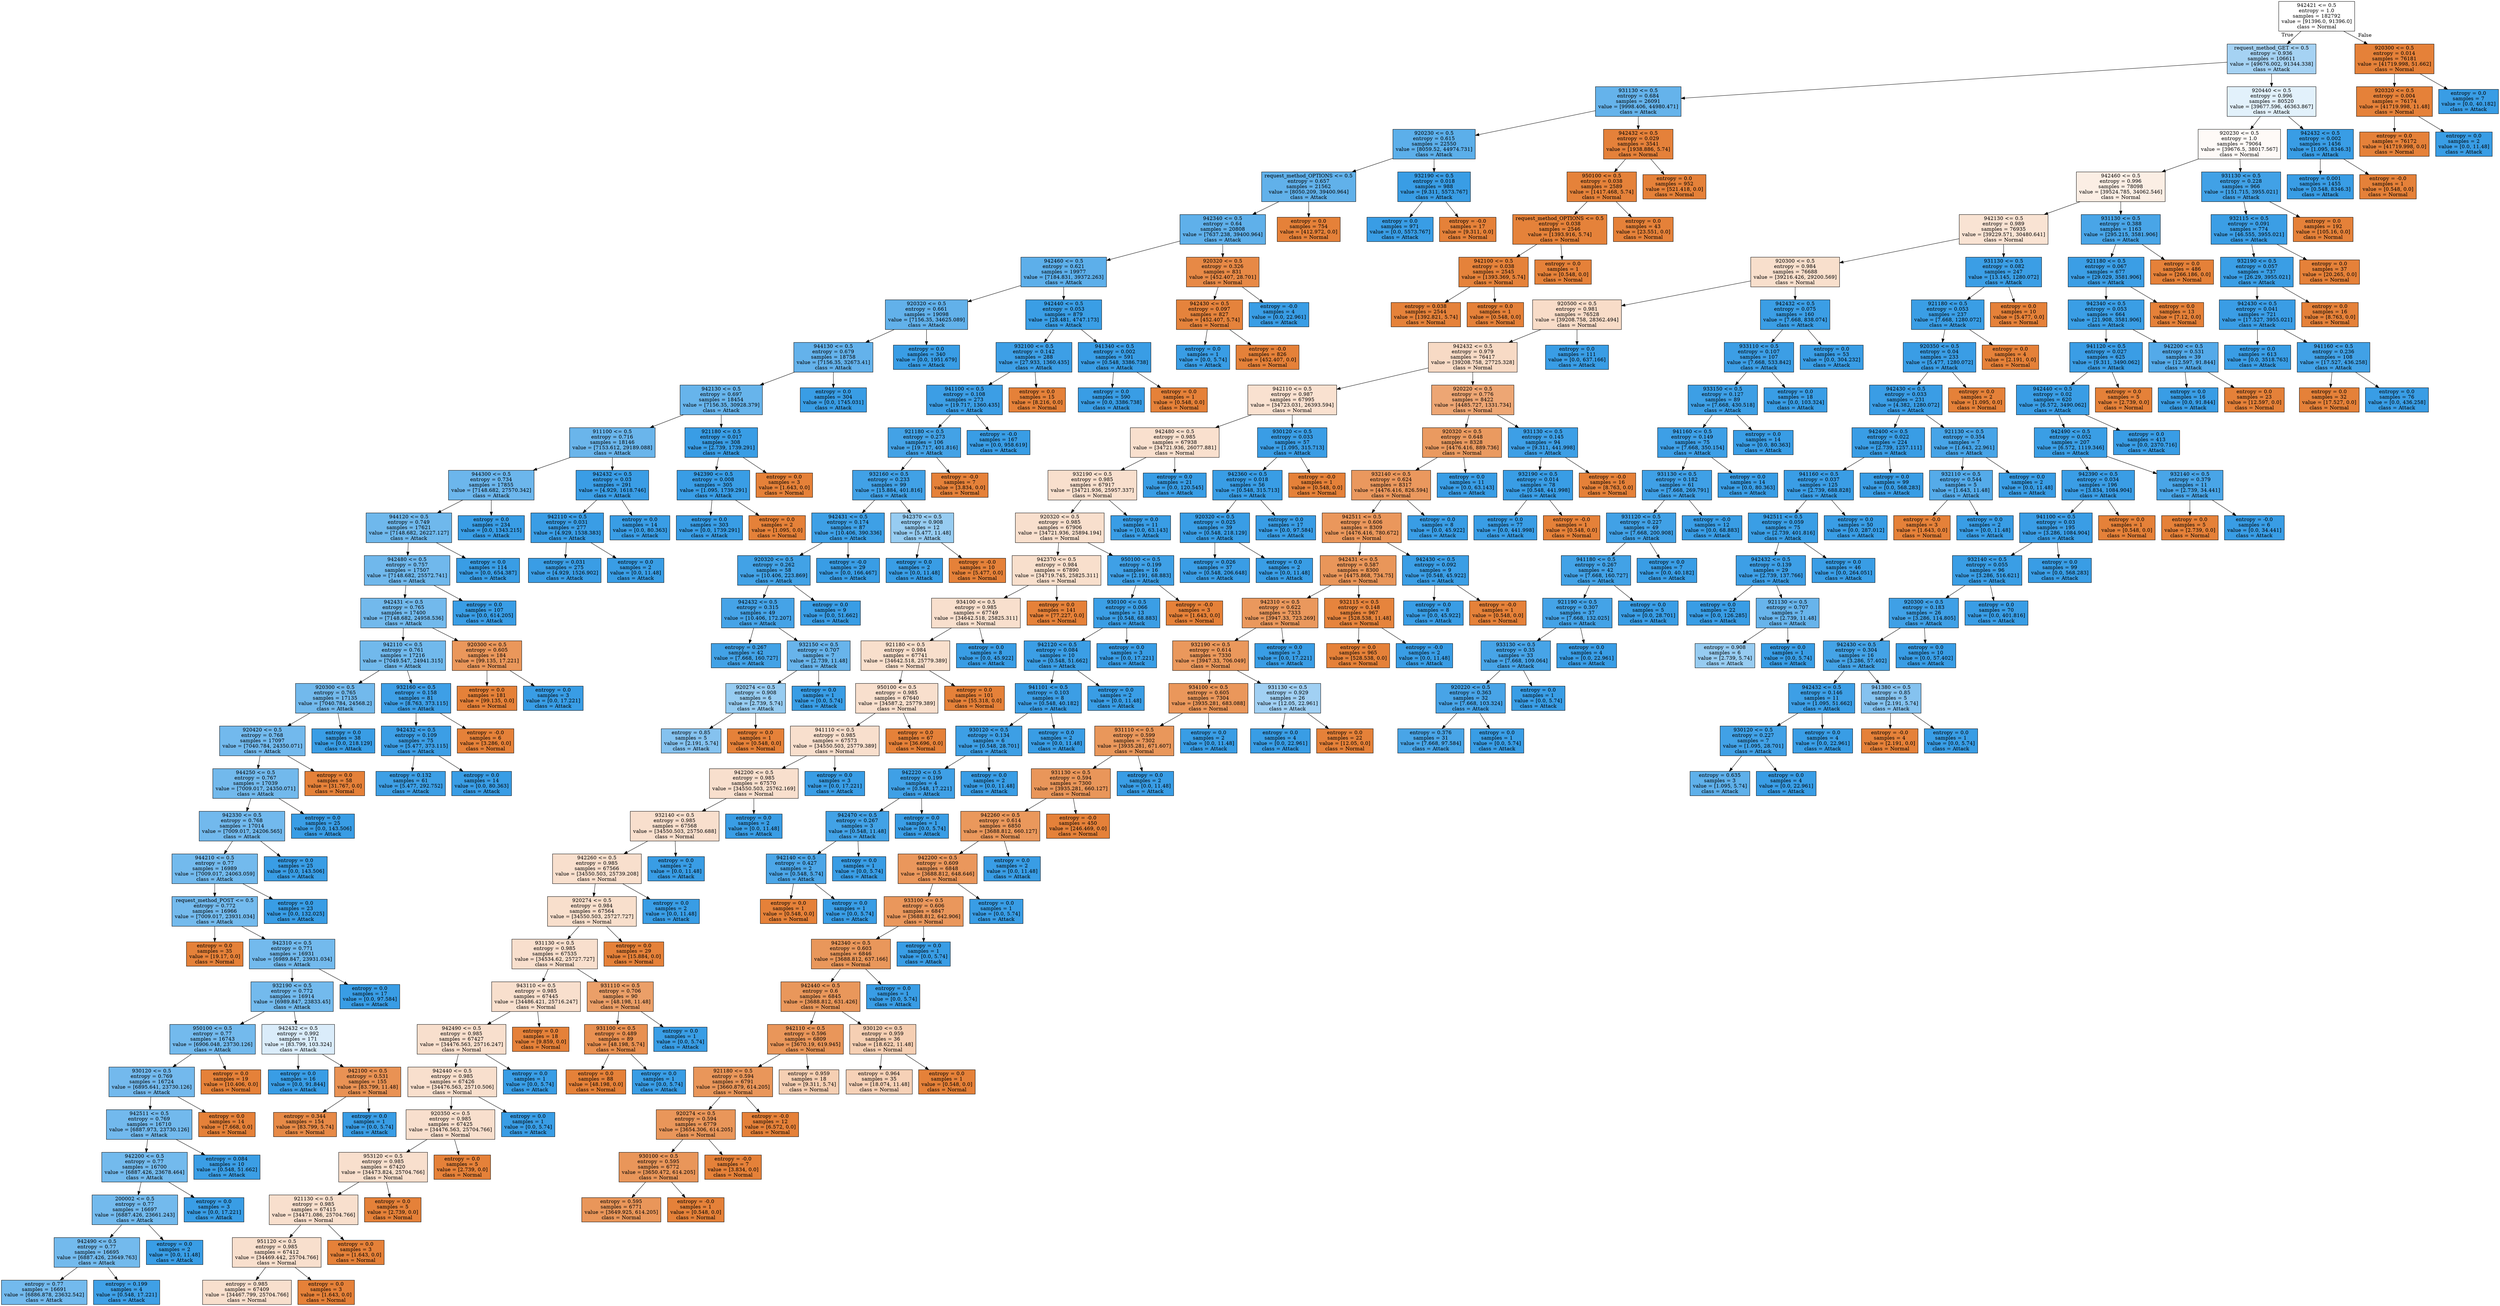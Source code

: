 digraph Tree {
node [shape=box, style="filled", color="black"] ;
0 [label="942421 <= 0.5\nentropy = 1.0\nsamples = 182792\nvalue = [91396.0, 91396.0]\nclass = Normal", fillcolor="#ffffff"] ;
1 [label="request_method_GET <= 0.5\nentropy = 0.936\nsamples = 106611\nvalue = [49676.002, 91344.338]\nclass = Attack", fillcolor="#a5d2f3"] ;
0 -> 1 [labeldistance=2.5, labelangle=45, headlabel="True"] ;
2 [label="931130 <= 0.5\nentropy = 0.684\nsamples = 26091\nvalue = [9998.406, 44980.471]\nclass = Attack", fillcolor="#65b3eb"] ;
1 -> 2 ;
3 [label="920230 <= 0.5\nentropy = 0.615\nsamples = 22550\nvalue = [8059.52, 44974.731]\nclass = Attack", fillcolor="#5cafea"] ;
2 -> 3 ;
4 [label="request_method_OPTIONS <= 0.5\nentropy = 0.657\nsamples = 21562\nvalue = [8050.209, 39400.964]\nclass = Attack", fillcolor="#61b1ea"] ;
3 -> 4 ;
5 [label="942340 <= 0.5\nentropy = 0.64\nsamples = 20808\nvalue = [7637.238, 39400.964]\nclass = Attack", fillcolor="#5fb0ea"] ;
4 -> 5 ;
6 [label="942460 <= 0.5\nentropy = 0.621\nsamples = 19977\nvalue = [7184.831, 39372.263]\nclass = Attack", fillcolor="#5dafea"] ;
5 -> 6 ;
7 [label="920320 <= 0.5\nentropy = 0.661\nsamples = 19098\nvalue = [7156.35, 34625.089]\nclass = Attack", fillcolor="#62b1ea"] ;
6 -> 7 ;
8 [label="944130 <= 0.5\nentropy = 0.679\nsamples = 18758\nvalue = [7156.35, 32673.41]\nclass = Attack", fillcolor="#64b2eb"] ;
7 -> 8 ;
9 [label="942130 <= 0.5\nentropy = 0.697\nsamples = 18454\nvalue = [7156.35, 30928.379]\nclass = Attack", fillcolor="#67b4eb"] ;
8 -> 9 ;
10 [label="911100 <= 0.5\nentropy = 0.716\nsamples = 18146\nvalue = [7153.612, 29189.088]\nclass = Attack", fillcolor="#6ab5eb"] ;
9 -> 10 ;
11 [label="944300 <= 0.5\nentropy = 0.734\nsamples = 17855\nvalue = [7148.682, 27570.342]\nclass = Attack", fillcolor="#6cb6ec"] ;
10 -> 11 ;
12 [label="944120 <= 0.5\nentropy = 0.749\nsamples = 17621\nvalue = [7148.682, 26227.127]\nclass = Attack", fillcolor="#6fb8ec"] ;
11 -> 12 ;
13 [label="942480 <= 0.5\nentropy = 0.757\nsamples = 17507\nvalue = [7148.682, 25572.741]\nclass = Attack", fillcolor="#70b8ec"] ;
12 -> 13 ;
14 [label="942431 <= 0.5\nentropy = 0.765\nsamples = 17400\nvalue = [7148.682, 24958.536]\nclass = Attack", fillcolor="#72b9ec"] ;
13 -> 14 ;
15 [label="942110 <= 0.5\nentropy = 0.761\nsamples = 17216\nvalue = [7049.547, 24941.315]\nclass = Attack", fillcolor="#71b9ec"] ;
14 -> 15 ;
16 [label="920300 <= 0.5\nentropy = 0.765\nsamples = 17135\nvalue = [7040.784, 24568.2]\nclass = Attack", fillcolor="#72b9ec"] ;
15 -> 16 ;
17 [label="920420 <= 0.5\nentropy = 0.768\nsamples = 17097\nvalue = [7040.784, 24350.071]\nclass = Attack", fillcolor="#72b9ed"] ;
16 -> 17 ;
18 [label="944250 <= 0.5\nentropy = 0.767\nsamples = 17039\nvalue = [7009.017, 24350.071]\nclass = Attack", fillcolor="#72b9ec"] ;
17 -> 18 ;
19 [label="942330 <= 0.5\nentropy = 0.768\nsamples = 17014\nvalue = [7009.017, 24206.565]\nclass = Attack", fillcolor="#72b9ed"] ;
18 -> 19 ;
20 [label="944210 <= 0.5\nentropy = 0.77\nsamples = 16989\nvalue = [7009.017, 24063.059]\nclass = Attack", fillcolor="#73baed"] ;
19 -> 20 ;
21 [label="request_method_POST <= 0.5\nentropy = 0.772\nsamples = 16966\nvalue = [7009.017, 23931.034]\nclass = Attack", fillcolor="#73baed"] ;
20 -> 21 ;
22 [label="entropy = 0.0\nsamples = 35\nvalue = [19.17, 0.0]\nclass = Normal", fillcolor="#e58139"] ;
21 -> 22 ;
23 [label="942310 <= 0.5\nentropy = 0.771\nsamples = 16931\nvalue = [6989.847, 23931.034]\nclass = Attack", fillcolor="#73baed"] ;
21 -> 23 ;
24 [label="932190 <= 0.5\nentropy = 0.772\nsamples = 16914\nvalue = [6989.847, 23833.45]\nclass = Attack", fillcolor="#73baed"] ;
23 -> 24 ;
25 [label="950100 <= 0.5\nentropy = 0.77\nsamples = 16743\nvalue = [6906.048, 23730.126]\nclass = Attack", fillcolor="#73baed"] ;
24 -> 25 ;
26 [label="930120 <= 0.5\nentropy = 0.769\nsamples = 16724\nvalue = [6895.641, 23730.126]\nclass = Attack", fillcolor="#73b9ed"] ;
25 -> 26 ;
27 [label="942511 <= 0.5\nentropy = 0.769\nsamples = 16710\nvalue = [6887.973, 23730.126]\nclass = Attack", fillcolor="#72b9ed"] ;
26 -> 27 ;
28 [label="942200 <= 0.5\nentropy = 0.77\nsamples = 16700\nvalue = [6887.426, 23678.464]\nclass = Attack", fillcolor="#73baed"] ;
27 -> 28 ;
29 [label="200002 <= 0.5\nentropy = 0.77\nsamples = 16697\nvalue = [6887.426, 23661.243]\nclass = Attack", fillcolor="#73baed"] ;
28 -> 29 ;
30 [label="942490 <= 0.5\nentropy = 0.77\nsamples = 16695\nvalue = [6887.426, 23649.763]\nclass = Attack", fillcolor="#73baed"] ;
29 -> 30 ;
31 [label="entropy = 0.77\nsamples = 16691\nvalue = [6886.878, 23632.542]\nclass = Attack", fillcolor="#73baed"] ;
30 -> 31 ;
32 [label="entropy = 0.199\nsamples = 4\nvalue = [0.548, 17.221]\nclass = Attack", fillcolor="#3fa0e6"] ;
30 -> 32 ;
33 [label="entropy = 0.0\nsamples = 2\nvalue = [0.0, 11.48]\nclass = Attack", fillcolor="#399de5"] ;
29 -> 33 ;
34 [label="entropy = 0.0\nsamples = 3\nvalue = [0.0, 17.221]\nclass = Attack", fillcolor="#399de5"] ;
28 -> 34 ;
35 [label="entropy = 0.084\nsamples = 10\nvalue = [0.548, 51.662]\nclass = Attack", fillcolor="#3b9ee5"] ;
27 -> 35 ;
36 [label="entropy = 0.0\nsamples = 14\nvalue = [7.668, 0.0]\nclass = Normal", fillcolor="#e58139"] ;
26 -> 36 ;
37 [label="entropy = 0.0\nsamples = 19\nvalue = [10.406, 0.0]\nclass = Normal", fillcolor="#e58139"] ;
25 -> 37 ;
38 [label="942432 <= 0.5\nentropy = 0.992\nsamples = 171\nvalue = [83.799, 103.324]\nclass = Attack", fillcolor="#daecfa"] ;
24 -> 38 ;
39 [label="entropy = 0.0\nsamples = 16\nvalue = [0.0, 91.844]\nclass = Attack", fillcolor="#399de5"] ;
38 -> 39 ;
40 [label="942100 <= 0.5\nentropy = 0.531\nsamples = 155\nvalue = [83.799, 11.48]\nclass = Normal", fillcolor="#e99254"] ;
38 -> 40 ;
41 [label="entropy = 0.344\nsamples = 154\nvalue = [83.799, 5.74]\nclass = Normal", fillcolor="#e78a47"] ;
40 -> 41 ;
42 [label="entropy = 0.0\nsamples = 1\nvalue = [0.0, 5.74]\nclass = Attack", fillcolor="#399de5"] ;
40 -> 42 ;
43 [label="entropy = 0.0\nsamples = 17\nvalue = [0.0, 97.584]\nclass = Attack", fillcolor="#399de5"] ;
23 -> 43 ;
44 [label="entropy = 0.0\nsamples = 23\nvalue = [0.0, 132.025]\nclass = Attack", fillcolor="#399de5"] ;
20 -> 44 ;
45 [label="entropy = 0.0\nsamples = 25\nvalue = [0.0, 143.506]\nclass = Attack", fillcolor="#399de5"] ;
19 -> 45 ;
46 [label="entropy = 0.0\nsamples = 25\nvalue = [0.0, 143.506]\nclass = Attack", fillcolor="#399de5"] ;
18 -> 46 ;
47 [label="entropy = 0.0\nsamples = 58\nvalue = [31.767, 0.0]\nclass = Normal", fillcolor="#e58139"] ;
17 -> 47 ;
48 [label="entropy = 0.0\nsamples = 38\nvalue = [0.0, 218.129]\nclass = Attack", fillcolor="#399de5"] ;
16 -> 48 ;
49 [label="932160 <= 0.5\nentropy = 0.158\nsamples = 81\nvalue = [8.763, 373.115]\nclass = Attack", fillcolor="#3e9fe6"] ;
15 -> 49 ;
50 [label="942432 <= 0.5\nentropy = 0.109\nsamples = 75\nvalue = [5.477, 373.115]\nclass = Attack", fillcolor="#3c9ee5"] ;
49 -> 50 ;
51 [label="entropy = 0.132\nsamples = 61\nvalue = [5.477, 292.752]\nclass = Attack", fillcolor="#3d9fe5"] ;
50 -> 51 ;
52 [label="entropy = 0.0\nsamples = 14\nvalue = [0.0, 80.363]\nclass = Attack", fillcolor="#399de5"] ;
50 -> 52 ;
53 [label="entropy = -0.0\nsamples = 6\nvalue = [3.286, 0.0]\nclass = Normal", fillcolor="#e58139"] ;
49 -> 53 ;
54 [label="920300 <= 0.5\nentropy = 0.605\nsamples = 184\nvalue = [99.135, 17.221]\nclass = Normal", fillcolor="#ea975b"] ;
14 -> 54 ;
55 [label="entropy = 0.0\nsamples = 181\nvalue = [99.135, 0.0]\nclass = Normal", fillcolor="#e58139"] ;
54 -> 55 ;
56 [label="entropy = 0.0\nsamples = 3\nvalue = [0.0, 17.221]\nclass = Attack", fillcolor="#399de5"] ;
54 -> 56 ;
57 [label="entropy = 0.0\nsamples = 107\nvalue = [0.0, 614.205]\nclass = Attack", fillcolor="#399de5"] ;
13 -> 57 ;
58 [label="entropy = 0.0\nsamples = 114\nvalue = [0.0, 654.387]\nclass = Attack", fillcolor="#399de5"] ;
12 -> 58 ;
59 [label="entropy = 0.0\nsamples = 234\nvalue = [0.0, 1343.215]\nclass = Attack", fillcolor="#399de5"] ;
11 -> 59 ;
60 [label="942432 <= 0.5\nentropy = 0.03\nsamples = 291\nvalue = [4.929, 1618.746]\nclass = Attack", fillcolor="#3a9de5"] ;
10 -> 60 ;
61 [label="942110 <= 0.5\nentropy = 0.031\nsamples = 277\nvalue = [4.929, 1538.383]\nclass = Attack", fillcolor="#3a9de5"] ;
60 -> 61 ;
62 [label="entropy = 0.031\nsamples = 275\nvalue = [4.929, 1526.902]\nclass = Attack", fillcolor="#3a9de5"] ;
61 -> 62 ;
63 [label="entropy = 0.0\nsamples = 2\nvalue = [0.0, 11.48]\nclass = Attack", fillcolor="#399de5"] ;
61 -> 63 ;
64 [label="entropy = 0.0\nsamples = 14\nvalue = [0.0, 80.363]\nclass = Attack", fillcolor="#399de5"] ;
60 -> 64 ;
65 [label="921180 <= 0.5\nentropy = 0.017\nsamples = 308\nvalue = [2.739, 1739.291]\nclass = Attack", fillcolor="#399de5"] ;
9 -> 65 ;
66 [label="942390 <= 0.5\nentropy = 0.008\nsamples = 305\nvalue = [1.095, 1739.291]\nclass = Attack", fillcolor="#399de5"] ;
65 -> 66 ;
67 [label="entropy = 0.0\nsamples = 303\nvalue = [0.0, 1739.291]\nclass = Attack", fillcolor="#399de5"] ;
66 -> 67 ;
68 [label="entropy = 0.0\nsamples = 2\nvalue = [1.095, 0.0]\nclass = Normal", fillcolor="#e58139"] ;
66 -> 68 ;
69 [label="entropy = 0.0\nsamples = 3\nvalue = [1.643, 0.0]\nclass = Normal", fillcolor="#e58139"] ;
65 -> 69 ;
70 [label="entropy = 0.0\nsamples = 304\nvalue = [0.0, 1745.031]\nclass = Attack", fillcolor="#399de5"] ;
8 -> 70 ;
71 [label="entropy = 0.0\nsamples = 340\nvalue = [0.0, 1951.679]\nclass = Attack", fillcolor="#399de5"] ;
7 -> 71 ;
72 [label="942440 <= 0.5\nentropy = 0.053\nsamples = 879\nvalue = [28.481, 4747.173]\nclass = Attack", fillcolor="#3a9ee5"] ;
6 -> 72 ;
73 [label="932100 <= 0.5\nentropy = 0.142\nsamples = 288\nvalue = [27.933, 1360.435]\nclass = Attack", fillcolor="#3d9fe6"] ;
72 -> 73 ;
74 [label="941100 <= 0.5\nentropy = 0.108\nsamples = 273\nvalue = [19.717, 1360.435]\nclass = Attack", fillcolor="#3c9ee5"] ;
73 -> 74 ;
75 [label="921180 <= 0.5\nentropy = 0.273\nsamples = 106\nvalue = [19.717, 401.816]\nclass = Attack", fillcolor="#43a2e6"] ;
74 -> 75 ;
76 [label="932160 <= 0.5\nentropy = 0.233\nsamples = 99\nvalue = [15.884, 401.816]\nclass = Attack", fillcolor="#41a1e6"] ;
75 -> 76 ;
77 [label="942431 <= 0.5\nentropy = 0.174\nsamples = 87\nvalue = [10.406, 390.336]\nclass = Attack", fillcolor="#3ea0e6"] ;
76 -> 77 ;
78 [label="920320 <= 0.5\nentropy = 0.262\nsamples = 58\nvalue = [10.406, 223.869]\nclass = Attack", fillcolor="#42a2e6"] ;
77 -> 78 ;
79 [label="942432 <= 0.5\nentropy = 0.315\nsamples = 49\nvalue = [10.406, 172.207]\nclass = Attack", fillcolor="#45a3e7"] ;
78 -> 79 ;
80 [label="entropy = 0.267\nsamples = 42\nvalue = [7.668, 160.727]\nclass = Attack", fillcolor="#42a2e6"] ;
79 -> 80 ;
81 [label="932150 <= 0.5\nentropy = 0.707\nsamples = 7\nvalue = [2.739, 11.48]\nclass = Attack", fillcolor="#68b4eb"] ;
79 -> 81 ;
82 [label="920274 <= 0.5\nentropy = 0.908\nsamples = 6\nvalue = [2.739, 5.74]\nclass = Attack", fillcolor="#97ccf1"] ;
81 -> 82 ;
83 [label="entropy = 0.85\nsamples = 5\nvalue = [2.191, 5.74]\nclass = Attack", fillcolor="#85c2ef"] ;
82 -> 83 ;
84 [label="entropy = 0.0\nsamples = 1\nvalue = [0.548, 0.0]\nclass = Normal", fillcolor="#e58139"] ;
82 -> 84 ;
85 [label="entropy = 0.0\nsamples = 1\nvalue = [0.0, 5.74]\nclass = Attack", fillcolor="#399de5"] ;
81 -> 85 ;
86 [label="entropy = 0.0\nsamples = 9\nvalue = [0.0, 51.662]\nclass = Attack", fillcolor="#399de5"] ;
78 -> 86 ;
87 [label="entropy = -0.0\nsamples = 29\nvalue = [0.0, 166.467]\nclass = Attack", fillcolor="#399de5"] ;
77 -> 87 ;
88 [label="942370 <= 0.5\nentropy = 0.908\nsamples = 12\nvalue = [5.477, 11.48]\nclass = Attack", fillcolor="#97ccf1"] ;
76 -> 88 ;
89 [label="entropy = 0.0\nsamples = 2\nvalue = [0.0, 11.48]\nclass = Attack", fillcolor="#399de5"] ;
88 -> 89 ;
90 [label="entropy = -0.0\nsamples = 10\nvalue = [5.477, 0.0]\nclass = Normal", fillcolor="#e58139"] ;
88 -> 90 ;
91 [label="entropy = -0.0\nsamples = 7\nvalue = [3.834, 0.0]\nclass = Normal", fillcolor="#e58139"] ;
75 -> 91 ;
92 [label="entropy = -0.0\nsamples = 167\nvalue = [0.0, 958.619]\nclass = Attack", fillcolor="#399de5"] ;
74 -> 92 ;
93 [label="entropy = 0.0\nsamples = 15\nvalue = [8.216, 0.0]\nclass = Normal", fillcolor="#e58139"] ;
73 -> 93 ;
94 [label="941340 <= 0.5\nentropy = 0.002\nsamples = 591\nvalue = [0.548, 3386.738]\nclass = Attack", fillcolor="#399de5"] ;
72 -> 94 ;
95 [label="entropy = 0.0\nsamples = 590\nvalue = [0.0, 3386.738]\nclass = Attack", fillcolor="#399de5"] ;
94 -> 95 ;
96 [label="entropy = 0.0\nsamples = 1\nvalue = [0.548, 0.0]\nclass = Normal", fillcolor="#e58139"] ;
94 -> 96 ;
97 [label="920320 <= 0.5\nentropy = 0.326\nsamples = 831\nvalue = [452.407, 28.701]\nclass = Normal", fillcolor="#e78946"] ;
5 -> 97 ;
98 [label="942430 <= 0.5\nentropy = 0.097\nsamples = 827\nvalue = [452.407, 5.74]\nclass = Normal", fillcolor="#e5833c"] ;
97 -> 98 ;
99 [label="entropy = 0.0\nsamples = 1\nvalue = [0.0, 5.74]\nclass = Attack", fillcolor="#399de5"] ;
98 -> 99 ;
100 [label="entropy = -0.0\nsamples = 826\nvalue = [452.407, 0.0]\nclass = Normal", fillcolor="#e58139"] ;
98 -> 100 ;
101 [label="entropy = -0.0\nsamples = 4\nvalue = [0.0, 22.961]\nclass = Attack", fillcolor="#399de5"] ;
97 -> 101 ;
102 [label="entropy = 0.0\nsamples = 754\nvalue = [412.972, 0.0]\nclass = Normal", fillcolor="#e58139"] ;
4 -> 102 ;
103 [label="932190 <= 0.5\nentropy = 0.018\nsamples = 988\nvalue = [9.311, 5573.767]\nclass = Attack", fillcolor="#399de5"] ;
3 -> 103 ;
104 [label="entropy = 0.0\nsamples = 971\nvalue = [0.0, 5573.767]\nclass = Attack", fillcolor="#399de5"] ;
103 -> 104 ;
105 [label="entropy = -0.0\nsamples = 17\nvalue = [9.311, 0.0]\nclass = Normal", fillcolor="#e58139"] ;
103 -> 105 ;
106 [label="942432 <= 0.5\nentropy = 0.029\nsamples = 3541\nvalue = [1938.886, 5.74]\nclass = Normal", fillcolor="#e5813a"] ;
2 -> 106 ;
107 [label="950100 <= 0.5\nentropy = 0.038\nsamples = 2589\nvalue = [1417.468, 5.74]\nclass = Normal", fillcolor="#e5823a"] ;
106 -> 107 ;
108 [label="request_method_OPTIONS <= 0.5\nentropy = 0.038\nsamples = 2546\nvalue = [1393.916, 5.74]\nclass = Normal", fillcolor="#e5823a"] ;
107 -> 108 ;
109 [label="942100 <= 0.5\nentropy = 0.038\nsamples = 2545\nvalue = [1393.369, 5.74]\nclass = Normal", fillcolor="#e5823a"] ;
108 -> 109 ;
110 [label="entropy = 0.038\nsamples = 2544\nvalue = [1392.821, 5.74]\nclass = Normal", fillcolor="#e5823a"] ;
109 -> 110 ;
111 [label="entropy = 0.0\nsamples = 1\nvalue = [0.548, 0.0]\nclass = Normal", fillcolor="#e58139"] ;
109 -> 111 ;
112 [label="entropy = 0.0\nsamples = 1\nvalue = [0.548, 0.0]\nclass = Normal", fillcolor="#e58139"] ;
108 -> 112 ;
113 [label="entropy = 0.0\nsamples = 43\nvalue = [23.551, 0.0]\nclass = Normal", fillcolor="#e58139"] ;
107 -> 113 ;
114 [label="entropy = 0.0\nsamples = 952\nvalue = [521.418, 0.0]\nclass = Normal", fillcolor="#e58139"] ;
106 -> 114 ;
115 [label="920440 <= 0.5\nentropy = 0.996\nsamples = 80520\nvalue = [39677.596, 46363.867]\nclass = Attack", fillcolor="#e2f1fb"] ;
1 -> 115 ;
116 [label="920230 <= 0.5\nentropy = 1.0\nsamples = 79064\nvalue = [39676.5, 38017.567]\nclass = Normal", fillcolor="#fefaf7"] ;
115 -> 116 ;
117 [label="942460 <= 0.5\nentropy = 0.996\nsamples = 78098\nvalue = [39524.785, 34062.546]\nclass = Normal", fillcolor="#fbeee4"] ;
116 -> 117 ;
118 [label="942130 <= 0.5\nentropy = 0.989\nsamples = 76935\nvalue = [39229.571, 30480.641]\nclass = Normal", fillcolor="#f9e3d3"] ;
117 -> 118 ;
119 [label="920300 <= 0.5\nentropy = 0.984\nsamples = 76688\nvalue = [39216.426, 29200.569]\nclass = Normal", fillcolor="#f8dfcc"] ;
118 -> 119 ;
120 [label="920500 <= 0.5\nentropy = 0.981\nsamples = 76528\nvalue = [39208.758, 28362.494]\nclass = Normal", fillcolor="#f8dcc8"] ;
119 -> 120 ;
121 [label="942432 <= 0.5\nentropy = 0.979\nsamples = 76417\nvalue = [39208.758, 27725.328]\nclass = Normal", fillcolor="#f7dac5"] ;
120 -> 121 ;
122 [label="942110 <= 0.5\nentropy = 0.987\nsamples = 67995\nvalue = [34723.031, 26393.594]\nclass = Normal", fillcolor="#f9e1d0"] ;
121 -> 122 ;
123 [label="942480 <= 0.5\nentropy = 0.985\nsamples = 67938\nvalue = [34721.936, 26077.881]\nclass = Normal", fillcolor="#f9e0ce"] ;
122 -> 123 ;
124 [label="932190 <= 0.5\nentropy = 0.985\nsamples = 67917\nvalue = [34721.936, 25957.337]\nclass = Normal", fillcolor="#f8dfcd"] ;
123 -> 124 ;
125 [label="920320 <= 0.5\nentropy = 0.985\nsamples = 67906\nvalue = [34721.936, 25894.194]\nclass = Normal", fillcolor="#f8dfcd"] ;
124 -> 125 ;
126 [label="942370 <= 0.5\nentropy = 0.984\nsamples = 67890\nvalue = [34719.745, 25825.311]\nclass = Normal", fillcolor="#f8dfcc"] ;
125 -> 126 ;
127 [label="934100 <= 0.5\nentropy = 0.985\nsamples = 67749\nvalue = [34642.518, 25825.311]\nclass = Normal", fillcolor="#f8dfcd"] ;
126 -> 127 ;
128 [label="921180 <= 0.5\nentropy = 0.984\nsamples = 67741\nvalue = [34642.518, 25779.389]\nclass = Normal", fillcolor="#f8dfcc"] ;
127 -> 128 ;
129 [label="950100 <= 0.5\nentropy = 0.985\nsamples = 67640\nvalue = [34587.2, 25779.389]\nclass = Normal", fillcolor="#f8dfcd"] ;
128 -> 129 ;
130 [label="941110 <= 0.5\nentropy = 0.985\nsamples = 67573\nvalue = [34550.503, 25779.389]\nclass = Normal", fillcolor="#f8dfcd"] ;
129 -> 130 ;
131 [label="942200 <= 0.5\nentropy = 0.985\nsamples = 67570\nvalue = [34550.503, 25762.169]\nclass = Normal", fillcolor="#f8dfcd"] ;
130 -> 131 ;
132 [label="932140 <= 0.5\nentropy = 0.985\nsamples = 67568\nvalue = [34550.503, 25750.688]\nclass = Normal", fillcolor="#f8dfcd"] ;
131 -> 132 ;
133 [label="942260 <= 0.5\nentropy = 0.985\nsamples = 67566\nvalue = [34550.503, 25739.208]\nclass = Normal", fillcolor="#f8dfcd"] ;
132 -> 133 ;
134 [label="920274 <= 0.5\nentropy = 0.984\nsamples = 67564\nvalue = [34550.503, 25727.727]\nclass = Normal", fillcolor="#f8dfcc"] ;
133 -> 134 ;
135 [label="931130 <= 0.5\nentropy = 0.985\nsamples = 67535\nvalue = [34534.62, 25727.727]\nclass = Normal", fillcolor="#f8dfcd"] ;
134 -> 135 ;
136 [label="943110 <= 0.5\nentropy = 0.985\nsamples = 67445\nvalue = [34486.421, 25716.247]\nclass = Normal", fillcolor="#f8dfcd"] ;
135 -> 136 ;
137 [label="942490 <= 0.5\nentropy = 0.985\nsamples = 67427\nvalue = [34476.563, 25716.247]\nclass = Normal", fillcolor="#f8dfcd"] ;
136 -> 137 ;
138 [label="942440 <= 0.5\nentropy = 0.985\nsamples = 67426\nvalue = [34476.563, 25710.506]\nclass = Normal", fillcolor="#f8dfcd"] ;
137 -> 138 ;
139 [label="920350 <= 0.5\nentropy = 0.985\nsamples = 67425\nvalue = [34476.563, 25704.766]\nclass = Normal", fillcolor="#f8dfcd"] ;
138 -> 139 ;
140 [label="953120 <= 0.5\nentropy = 0.985\nsamples = 67420\nvalue = [34473.824, 25704.766]\nclass = Normal", fillcolor="#f8dfcd"] ;
139 -> 140 ;
141 [label="921130 <= 0.5\nentropy = 0.985\nsamples = 67415\nvalue = [34471.086, 25704.766]\nclass = Normal", fillcolor="#f8dfcd"] ;
140 -> 141 ;
142 [label="951120 <= 0.5\nentropy = 0.985\nsamples = 67412\nvalue = [34469.442, 25704.766]\nclass = Normal", fillcolor="#f8dfcd"] ;
141 -> 142 ;
143 [label="entropy = 0.985\nsamples = 67409\nvalue = [34467.799, 25704.766]\nclass = Normal", fillcolor="#f8dfcd"] ;
142 -> 143 ;
144 [label="entropy = 0.0\nsamples = 3\nvalue = [1.643, 0.0]\nclass = Normal", fillcolor="#e58139"] ;
142 -> 144 ;
145 [label="entropy = 0.0\nsamples = 3\nvalue = [1.643, 0.0]\nclass = Normal", fillcolor="#e58139"] ;
141 -> 145 ;
146 [label="entropy = 0.0\nsamples = 5\nvalue = [2.739, 0.0]\nclass = Normal", fillcolor="#e58139"] ;
140 -> 146 ;
147 [label="entropy = 0.0\nsamples = 5\nvalue = [2.739, 0.0]\nclass = Normal", fillcolor="#e58139"] ;
139 -> 147 ;
148 [label="entropy = 0.0\nsamples = 1\nvalue = [0.0, 5.74]\nclass = Attack", fillcolor="#399de5"] ;
138 -> 148 ;
149 [label="entropy = 0.0\nsamples = 1\nvalue = [0.0, 5.74]\nclass = Attack", fillcolor="#399de5"] ;
137 -> 149 ;
150 [label="entropy = 0.0\nsamples = 18\nvalue = [9.859, 0.0]\nclass = Normal", fillcolor="#e58139"] ;
136 -> 150 ;
151 [label="931110 <= 0.5\nentropy = 0.706\nsamples = 90\nvalue = [48.198, 11.48]\nclass = Normal", fillcolor="#eb9f68"] ;
135 -> 151 ;
152 [label="931100 <= 0.5\nentropy = 0.489\nsamples = 89\nvalue = [48.198, 5.74]\nclass = Normal", fillcolor="#e89051"] ;
151 -> 152 ;
153 [label="entropy = 0.0\nsamples = 88\nvalue = [48.198, 0.0]\nclass = Normal", fillcolor="#e58139"] ;
152 -> 153 ;
154 [label="entropy = 0.0\nsamples = 1\nvalue = [0.0, 5.74]\nclass = Attack", fillcolor="#399de5"] ;
152 -> 154 ;
155 [label="entropy = 0.0\nsamples = 1\nvalue = [0.0, 5.74]\nclass = Attack", fillcolor="#399de5"] ;
151 -> 155 ;
156 [label="entropy = 0.0\nsamples = 29\nvalue = [15.884, 0.0]\nclass = Normal", fillcolor="#e58139"] ;
134 -> 156 ;
157 [label="entropy = 0.0\nsamples = 2\nvalue = [0.0, 11.48]\nclass = Attack", fillcolor="#399de5"] ;
133 -> 157 ;
158 [label="entropy = 0.0\nsamples = 2\nvalue = [0.0, 11.48]\nclass = Attack", fillcolor="#399de5"] ;
132 -> 158 ;
159 [label="entropy = 0.0\nsamples = 2\nvalue = [0.0, 11.48]\nclass = Attack", fillcolor="#399de5"] ;
131 -> 159 ;
160 [label="entropy = 0.0\nsamples = 3\nvalue = [0.0, 17.221]\nclass = Attack", fillcolor="#399de5"] ;
130 -> 160 ;
161 [label="entropy = 0.0\nsamples = 67\nvalue = [36.696, 0.0]\nclass = Normal", fillcolor="#e58139"] ;
129 -> 161 ;
162 [label="entropy = 0.0\nsamples = 101\nvalue = [55.318, 0.0]\nclass = Normal", fillcolor="#e58139"] ;
128 -> 162 ;
163 [label="entropy = 0.0\nsamples = 8\nvalue = [0.0, 45.922]\nclass = Attack", fillcolor="#399de5"] ;
127 -> 163 ;
164 [label="entropy = 0.0\nsamples = 141\nvalue = [77.227, 0.0]\nclass = Normal", fillcolor="#e58139"] ;
126 -> 164 ;
165 [label="950100 <= 0.5\nentropy = 0.199\nsamples = 16\nvalue = [2.191, 68.883]\nclass = Attack", fillcolor="#3fa0e6"] ;
125 -> 165 ;
166 [label="930100 <= 0.5\nentropy = 0.066\nsamples = 13\nvalue = [0.548, 68.883]\nclass = Attack", fillcolor="#3b9ee5"] ;
165 -> 166 ;
167 [label="942120 <= 0.5\nentropy = 0.084\nsamples = 10\nvalue = [0.548, 51.662]\nclass = Attack", fillcolor="#3b9ee5"] ;
166 -> 167 ;
168 [label="941101 <= 0.5\nentropy = 0.103\nsamples = 8\nvalue = [0.548, 40.182]\nclass = Attack", fillcolor="#3c9ee5"] ;
167 -> 168 ;
169 [label="930120 <= 0.5\nentropy = 0.134\nsamples = 6\nvalue = [0.548, 28.701]\nclass = Attack", fillcolor="#3d9fe5"] ;
168 -> 169 ;
170 [label="942220 <= 0.5\nentropy = 0.199\nsamples = 4\nvalue = [0.548, 17.221]\nclass = Attack", fillcolor="#3fa0e6"] ;
169 -> 170 ;
171 [label="942470 <= 0.5\nentropy = 0.267\nsamples = 3\nvalue = [0.548, 11.48]\nclass = Attack", fillcolor="#42a2e6"] ;
170 -> 171 ;
172 [label="942140 <= 0.5\nentropy = 0.427\nsamples = 2\nvalue = [0.548, 5.74]\nclass = Attack", fillcolor="#4ca6e7"] ;
171 -> 172 ;
173 [label="entropy = 0.0\nsamples = 1\nvalue = [0.548, 0.0]\nclass = Normal", fillcolor="#e58139"] ;
172 -> 173 ;
174 [label="entropy = 0.0\nsamples = 1\nvalue = [0.0, 5.74]\nclass = Attack", fillcolor="#399de5"] ;
172 -> 174 ;
175 [label="entropy = 0.0\nsamples = 1\nvalue = [0.0, 5.74]\nclass = Attack", fillcolor="#399de5"] ;
171 -> 175 ;
176 [label="entropy = 0.0\nsamples = 1\nvalue = [0.0, 5.74]\nclass = Attack", fillcolor="#399de5"] ;
170 -> 176 ;
177 [label="entropy = 0.0\nsamples = 2\nvalue = [0.0, 11.48]\nclass = Attack", fillcolor="#399de5"] ;
169 -> 177 ;
178 [label="entropy = 0.0\nsamples = 2\nvalue = [0.0, 11.48]\nclass = Attack", fillcolor="#399de5"] ;
168 -> 178 ;
179 [label="entropy = 0.0\nsamples = 2\nvalue = [0.0, 11.48]\nclass = Attack", fillcolor="#399de5"] ;
167 -> 179 ;
180 [label="entropy = 0.0\nsamples = 3\nvalue = [0.0, 17.221]\nclass = Attack", fillcolor="#399de5"] ;
166 -> 180 ;
181 [label="entropy = -0.0\nsamples = 3\nvalue = [1.643, 0.0]\nclass = Normal", fillcolor="#e58139"] ;
165 -> 181 ;
182 [label="entropy = 0.0\nsamples = 11\nvalue = [0.0, 63.143]\nclass = Attack", fillcolor="#399de5"] ;
124 -> 182 ;
183 [label="entropy = 0.0\nsamples = 21\nvalue = [0.0, 120.545]\nclass = Attack", fillcolor="#399de5"] ;
123 -> 183 ;
184 [label="930120 <= 0.5\nentropy = 0.033\nsamples = 57\nvalue = [1.095, 315.713]\nclass = Attack", fillcolor="#3a9de5"] ;
122 -> 184 ;
185 [label="942360 <= 0.5\nentropy = 0.018\nsamples = 56\nvalue = [0.548, 315.713]\nclass = Attack", fillcolor="#399de5"] ;
184 -> 185 ;
186 [label="920320 <= 0.5\nentropy = 0.025\nsamples = 39\nvalue = [0.548, 218.129]\nclass = Attack", fillcolor="#399de5"] ;
185 -> 186 ;
187 [label="entropy = 0.026\nsamples = 37\nvalue = [0.548, 206.648]\nclass = Attack", fillcolor="#3a9de5"] ;
186 -> 187 ;
188 [label="entropy = 0.0\nsamples = 2\nvalue = [0.0, 11.48]\nclass = Attack", fillcolor="#399de5"] ;
186 -> 188 ;
189 [label="entropy = 0.0\nsamples = 17\nvalue = [0.0, 97.584]\nclass = Attack", fillcolor="#399de5"] ;
185 -> 189 ;
190 [label="entropy = -0.0\nsamples = 1\nvalue = [0.548, 0.0]\nclass = Normal", fillcolor="#e58139"] ;
184 -> 190 ;
191 [label="920220 <= 0.5\nentropy = 0.776\nsamples = 8422\nvalue = [4485.727, 1331.734]\nclass = Normal", fillcolor="#eda674"] ;
121 -> 191 ;
192 [label="920320 <= 0.5\nentropy = 0.648\nsamples = 8328\nvalue = [4476.416, 889.736]\nclass = Normal", fillcolor="#ea9a60"] ;
191 -> 192 ;
193 [label="932140 <= 0.5\nentropy = 0.624\nsamples = 8317\nvalue = [4476.416, 826.594]\nclass = Normal", fillcolor="#ea985e"] ;
192 -> 193 ;
194 [label="942511 <= 0.5\nentropy = 0.606\nsamples = 8309\nvalue = [4476.416, 780.672]\nclass = Normal", fillcolor="#ea975c"] ;
193 -> 194 ;
195 [label="942431 <= 0.5\nentropy = 0.587\nsamples = 8300\nvalue = [4475.868, 734.75]\nclass = Normal", fillcolor="#e9965a"] ;
194 -> 195 ;
196 [label="942310 <= 0.5\nentropy = 0.622\nsamples = 7333\nvalue = [3947.33, 723.269]\nclass = Normal", fillcolor="#ea985d"] ;
195 -> 196 ;
197 [label="932190 <= 0.5\nentropy = 0.614\nsamples = 7330\nvalue = [3947.33, 706.049]\nclass = Normal", fillcolor="#ea985c"] ;
196 -> 197 ;
198 [label="934100 <= 0.5\nentropy = 0.605\nsamples = 7304\nvalue = [3935.281, 683.088]\nclass = Normal", fillcolor="#ea975b"] ;
197 -> 198 ;
199 [label="931110 <= 0.5\nentropy = 0.599\nsamples = 7302\nvalue = [3935.281, 671.607]\nclass = Normal", fillcolor="#e9975b"] ;
198 -> 199 ;
200 [label="931130 <= 0.5\nentropy = 0.594\nsamples = 7300\nvalue = [3935.281, 660.127]\nclass = Normal", fillcolor="#e9965a"] ;
199 -> 200 ;
201 [label="942260 <= 0.5\nentropy = 0.614\nsamples = 6850\nvalue = [3688.812, 660.127]\nclass = Normal", fillcolor="#ea985c"] ;
200 -> 201 ;
202 [label="942200 <= 0.5\nentropy = 0.609\nsamples = 6848\nvalue = [3688.812, 648.646]\nclass = Normal", fillcolor="#ea975c"] ;
201 -> 202 ;
203 [label="933100 <= 0.5\nentropy = 0.606\nsamples = 6847\nvalue = [3688.812, 642.906]\nclass = Normal", fillcolor="#ea975c"] ;
202 -> 203 ;
204 [label="942340 <= 0.5\nentropy = 0.603\nsamples = 6846\nvalue = [3688.812, 637.166]\nclass = Normal", fillcolor="#e9975b"] ;
203 -> 204 ;
205 [label="942440 <= 0.5\nentropy = 0.6\nsamples = 6845\nvalue = [3688.812, 631.426]\nclass = Normal", fillcolor="#e9975b"] ;
204 -> 205 ;
206 [label="942110 <= 0.5\nentropy = 0.596\nsamples = 6809\nvalue = [3670.19, 619.945]\nclass = Normal", fillcolor="#e9965a"] ;
205 -> 206 ;
207 [label="921180 <= 0.5\nentropy = 0.594\nsamples = 6791\nvalue = [3660.879, 614.205]\nclass = Normal", fillcolor="#e9965a"] ;
206 -> 207 ;
208 [label="920274 <= 0.5\nentropy = 0.594\nsamples = 6779\nvalue = [3654.306, 614.205]\nclass = Normal", fillcolor="#e9965a"] ;
207 -> 208 ;
209 [label="930100 <= 0.5\nentropy = 0.595\nsamples = 6772\nvalue = [3650.472, 614.205]\nclass = Normal", fillcolor="#e9965a"] ;
208 -> 209 ;
210 [label="entropy = 0.595\nsamples = 6771\nvalue = [3649.925, 614.205]\nclass = Normal", fillcolor="#e9965a"] ;
209 -> 210 ;
211 [label="entropy = -0.0\nsamples = 1\nvalue = [0.548, 0.0]\nclass = Normal", fillcolor="#e58139"] ;
209 -> 211 ;
212 [label="entropy = -0.0\nsamples = 7\nvalue = [3.834, 0.0]\nclass = Normal", fillcolor="#e58139"] ;
208 -> 212 ;
213 [label="entropy = -0.0\nsamples = 12\nvalue = [6.572, 0.0]\nclass = Normal", fillcolor="#e58139"] ;
207 -> 213 ;
214 [label="entropy = 0.959\nsamples = 18\nvalue = [9.311, 5.74]\nclass = Normal", fillcolor="#f5cfb3"] ;
206 -> 214 ;
215 [label="930120 <= 0.5\nentropy = 0.959\nsamples = 36\nvalue = [18.622, 11.48]\nclass = Normal", fillcolor="#f5cfb3"] ;
205 -> 215 ;
216 [label="entropy = 0.964\nsamples = 35\nvalue = [18.074, 11.48]\nclass = Normal", fillcolor="#f6d1b7"] ;
215 -> 216 ;
217 [label="entropy = 0.0\nsamples = 1\nvalue = [0.548, 0.0]\nclass = Normal", fillcolor="#e58139"] ;
215 -> 217 ;
218 [label="entropy = 0.0\nsamples = 1\nvalue = [0.0, 5.74]\nclass = Attack", fillcolor="#399de5"] ;
204 -> 218 ;
219 [label="entropy = 0.0\nsamples = 1\nvalue = [0.0, 5.74]\nclass = Attack", fillcolor="#399de5"] ;
203 -> 219 ;
220 [label="entropy = 0.0\nsamples = 1\nvalue = [0.0, 5.74]\nclass = Attack", fillcolor="#399de5"] ;
202 -> 220 ;
221 [label="entropy = 0.0\nsamples = 2\nvalue = [0.0, 11.48]\nclass = Attack", fillcolor="#399de5"] ;
201 -> 221 ;
222 [label="entropy = -0.0\nsamples = 450\nvalue = [246.469, 0.0]\nclass = Normal", fillcolor="#e58139"] ;
200 -> 222 ;
223 [label="entropy = 0.0\nsamples = 2\nvalue = [0.0, 11.48]\nclass = Attack", fillcolor="#399de5"] ;
199 -> 223 ;
224 [label="entropy = 0.0\nsamples = 2\nvalue = [0.0, 11.48]\nclass = Attack", fillcolor="#399de5"] ;
198 -> 224 ;
225 [label="931130 <= 0.5\nentropy = 0.929\nsamples = 26\nvalue = [12.05, 22.961]\nclass = Attack", fillcolor="#a1d0f3"] ;
197 -> 225 ;
226 [label="entropy = 0.0\nsamples = 4\nvalue = [0.0, 22.961]\nclass = Attack", fillcolor="#399de5"] ;
225 -> 226 ;
227 [label="entropy = 0.0\nsamples = 22\nvalue = [12.05, 0.0]\nclass = Normal", fillcolor="#e58139"] ;
225 -> 227 ;
228 [label="entropy = 0.0\nsamples = 3\nvalue = [0.0, 17.221]\nclass = Attack", fillcolor="#399de5"] ;
196 -> 228 ;
229 [label="932115 <= 0.5\nentropy = 0.148\nsamples = 967\nvalue = [528.538, 11.48]\nclass = Normal", fillcolor="#e6843d"] ;
195 -> 229 ;
230 [label="entropy = 0.0\nsamples = 965\nvalue = [528.538, 0.0]\nclass = Normal", fillcolor="#e58139"] ;
229 -> 230 ;
231 [label="entropy = -0.0\nsamples = 2\nvalue = [0.0, 11.48]\nclass = Attack", fillcolor="#399de5"] ;
229 -> 231 ;
232 [label="942430 <= 0.5\nentropy = 0.092\nsamples = 9\nvalue = [0.548, 45.922]\nclass = Attack", fillcolor="#3b9ee5"] ;
194 -> 232 ;
233 [label="entropy = 0.0\nsamples = 8\nvalue = [0.0, 45.922]\nclass = Attack", fillcolor="#399de5"] ;
232 -> 233 ;
234 [label="entropy = -0.0\nsamples = 1\nvalue = [0.548, 0.0]\nclass = Normal", fillcolor="#e58139"] ;
232 -> 234 ;
235 [label="entropy = 0.0\nsamples = 8\nvalue = [0.0, 45.922]\nclass = Attack", fillcolor="#399de5"] ;
193 -> 235 ;
236 [label="entropy = 0.0\nsamples = 11\nvalue = [0.0, 63.143]\nclass = Attack", fillcolor="#399de5"] ;
192 -> 236 ;
237 [label="931130 <= 0.5\nentropy = 0.145\nsamples = 94\nvalue = [9.311, 441.998]\nclass = Attack", fillcolor="#3d9fe6"] ;
191 -> 237 ;
238 [label="932190 <= 0.5\nentropy = 0.014\nsamples = 78\nvalue = [0.548, 441.998]\nclass = Attack", fillcolor="#399de5"] ;
237 -> 238 ;
239 [label="entropy = 0.0\nsamples = 77\nvalue = [0.0, 441.998]\nclass = Attack", fillcolor="#399de5"] ;
238 -> 239 ;
240 [label="entropy = -0.0\nsamples = 1\nvalue = [0.548, 0.0]\nclass = Normal", fillcolor="#e58139"] ;
238 -> 240 ;
241 [label="entropy = -0.0\nsamples = 16\nvalue = [8.763, 0.0]\nclass = Normal", fillcolor="#e58139"] ;
237 -> 241 ;
242 [label="entropy = 0.0\nsamples = 111\nvalue = [0.0, 637.166]\nclass = Attack", fillcolor="#399de5"] ;
120 -> 242 ;
243 [label="942432 <= 0.5\nentropy = 0.075\nsamples = 160\nvalue = [7.668, 838.074]\nclass = Attack", fillcolor="#3b9ee5"] ;
119 -> 243 ;
244 [label="933110 <= 0.5\nentropy = 0.107\nsamples = 107\nvalue = [7.668, 533.842]\nclass = Attack", fillcolor="#3c9ee5"] ;
243 -> 244 ;
245 [label="933150 <= 0.5\nentropy = 0.127\nsamples = 89\nvalue = [7.668, 430.518]\nclass = Attack", fillcolor="#3d9fe5"] ;
244 -> 245 ;
246 [label="941160 <= 0.5\nentropy = 0.149\nsamples = 75\nvalue = [7.668, 350.154]\nclass = Attack", fillcolor="#3d9fe6"] ;
245 -> 246 ;
247 [label="931130 <= 0.5\nentropy = 0.182\nsamples = 61\nvalue = [7.668, 269.791]\nclass = Attack", fillcolor="#3fa0e6"] ;
246 -> 247 ;
248 [label="931120 <= 0.5\nentropy = 0.227\nsamples = 49\nvalue = [7.668, 200.908]\nclass = Attack", fillcolor="#41a1e6"] ;
247 -> 248 ;
249 [label="941180 <= 0.5\nentropy = 0.267\nsamples = 42\nvalue = [7.668, 160.727]\nclass = Attack", fillcolor="#42a2e6"] ;
248 -> 249 ;
250 [label="921190 <= 0.5\nentropy = 0.307\nsamples = 37\nvalue = [7.668, 132.025]\nclass = Attack", fillcolor="#44a3e7"] ;
249 -> 250 ;
251 [label="933130 <= 0.5\nentropy = 0.35\nsamples = 33\nvalue = [7.668, 109.064]\nclass = Attack", fillcolor="#47a4e7"] ;
250 -> 251 ;
252 [label="920220 <= 0.5\nentropy = 0.363\nsamples = 32\nvalue = [7.668, 103.324]\nclass = Attack", fillcolor="#48a4e7"] ;
251 -> 252 ;
253 [label="entropy = 0.376\nsamples = 31\nvalue = [7.668, 97.584]\nclass = Attack", fillcolor="#49a5e7"] ;
252 -> 253 ;
254 [label="entropy = 0.0\nsamples = 1\nvalue = [0.0, 5.74]\nclass = Attack", fillcolor="#399de5"] ;
252 -> 254 ;
255 [label="entropy = 0.0\nsamples = 1\nvalue = [0.0, 5.74]\nclass = Attack", fillcolor="#399de5"] ;
251 -> 255 ;
256 [label="entropy = 0.0\nsamples = 4\nvalue = [0.0, 22.961]\nclass = Attack", fillcolor="#399de5"] ;
250 -> 256 ;
257 [label="entropy = 0.0\nsamples = 5\nvalue = [0.0, 28.701]\nclass = Attack", fillcolor="#399de5"] ;
249 -> 257 ;
258 [label="entropy = 0.0\nsamples = 7\nvalue = [0.0, 40.182]\nclass = Attack", fillcolor="#399de5"] ;
248 -> 258 ;
259 [label="entropy = -0.0\nsamples = 12\nvalue = [0.0, 68.883]\nclass = Attack", fillcolor="#399de5"] ;
247 -> 259 ;
260 [label="entropy = 0.0\nsamples = 14\nvalue = [0.0, 80.363]\nclass = Attack", fillcolor="#399de5"] ;
246 -> 260 ;
261 [label="entropy = 0.0\nsamples = 14\nvalue = [0.0, 80.363]\nclass = Attack", fillcolor="#399de5"] ;
245 -> 261 ;
262 [label="entropy = 0.0\nsamples = 18\nvalue = [0.0, 103.324]\nclass = Attack", fillcolor="#399de5"] ;
244 -> 262 ;
263 [label="entropy = 0.0\nsamples = 53\nvalue = [0.0, 304.232]\nclass = Attack", fillcolor="#399de5"] ;
243 -> 263 ;
264 [label="931130 <= 0.5\nentropy = 0.082\nsamples = 247\nvalue = [13.145, 1280.072]\nclass = Attack", fillcolor="#3b9ee5"] ;
118 -> 264 ;
265 [label="921180 <= 0.5\nentropy = 0.053\nsamples = 237\nvalue = [7.668, 1280.072]\nclass = Attack", fillcolor="#3a9ee5"] ;
264 -> 265 ;
266 [label="920350 <= 0.5\nentropy = 0.04\nsamples = 233\nvalue = [5.477, 1280.072]\nclass = Attack", fillcolor="#3a9de5"] ;
265 -> 266 ;
267 [label="942430 <= 0.5\nentropy = 0.033\nsamples = 231\nvalue = [4.382, 1280.072]\nclass = Attack", fillcolor="#3a9de5"] ;
266 -> 267 ;
268 [label="942400 <= 0.5\nentropy = 0.022\nsamples = 224\nvalue = [2.739, 1257.111]\nclass = Attack", fillcolor="#399de5"] ;
267 -> 268 ;
269 [label="941160 <= 0.5\nentropy = 0.037\nsamples = 125\nvalue = [2.739, 688.828]\nclass = Attack", fillcolor="#3a9de5"] ;
268 -> 269 ;
270 [label="942511 <= 0.5\nentropy = 0.059\nsamples = 75\nvalue = [2.739, 401.816]\nclass = Attack", fillcolor="#3a9ee5"] ;
269 -> 270 ;
271 [label="942432 <= 0.5\nentropy = 0.139\nsamples = 29\nvalue = [2.739, 137.766]\nclass = Attack", fillcolor="#3d9fe6"] ;
270 -> 271 ;
272 [label="entropy = 0.0\nsamples = 22\nvalue = [0.0, 126.285]\nclass = Attack", fillcolor="#399de5"] ;
271 -> 272 ;
273 [label="921130 <= 0.5\nentropy = 0.707\nsamples = 7\nvalue = [2.739, 11.48]\nclass = Attack", fillcolor="#68b4eb"] ;
271 -> 273 ;
274 [label="entropy = 0.908\nsamples = 6\nvalue = [2.739, 5.74]\nclass = Attack", fillcolor="#97ccf1"] ;
273 -> 274 ;
275 [label="entropy = 0.0\nsamples = 1\nvalue = [0.0, 5.74]\nclass = Attack", fillcolor="#399de5"] ;
273 -> 275 ;
276 [label="entropy = 0.0\nsamples = 46\nvalue = [0.0, 264.051]\nclass = Attack", fillcolor="#399de5"] ;
270 -> 276 ;
277 [label="entropy = 0.0\nsamples = 50\nvalue = [0.0, 287.012]\nclass = Attack", fillcolor="#399de5"] ;
269 -> 277 ;
278 [label="entropy = 0.0\nsamples = 99\nvalue = [0.0, 568.283]\nclass = Attack", fillcolor="#399de5"] ;
268 -> 278 ;
279 [label="921130 <= 0.5\nentropy = 0.354\nsamples = 7\nvalue = [1.643, 22.961]\nclass = Attack", fillcolor="#47a4e7"] ;
267 -> 279 ;
280 [label="932110 <= 0.5\nentropy = 0.544\nsamples = 5\nvalue = [1.643, 11.48]\nclass = Attack", fillcolor="#55abe9"] ;
279 -> 280 ;
281 [label="entropy = -0.0\nsamples = 3\nvalue = [1.643, 0.0]\nclass = Normal", fillcolor="#e58139"] ;
280 -> 281 ;
282 [label="entropy = 0.0\nsamples = 2\nvalue = [0.0, 11.48]\nclass = Attack", fillcolor="#399de5"] ;
280 -> 282 ;
283 [label="entropy = 0.0\nsamples = 2\nvalue = [0.0, 11.48]\nclass = Attack", fillcolor="#399de5"] ;
279 -> 283 ;
284 [label="entropy = 0.0\nsamples = 2\nvalue = [1.095, 0.0]\nclass = Normal", fillcolor="#e58139"] ;
266 -> 284 ;
285 [label="entropy = 0.0\nsamples = 4\nvalue = [2.191, 0.0]\nclass = Normal", fillcolor="#e58139"] ;
265 -> 285 ;
286 [label="entropy = 0.0\nsamples = 10\nvalue = [5.477, 0.0]\nclass = Normal", fillcolor="#e58139"] ;
264 -> 286 ;
287 [label="931130 <= 0.5\nentropy = 0.388\nsamples = 1163\nvalue = [295.215, 3581.906]\nclass = Attack", fillcolor="#49a5e7"] ;
117 -> 287 ;
288 [label="921180 <= 0.5\nentropy = 0.067\nsamples = 677\nvalue = [29.029, 3581.906]\nclass = Attack", fillcolor="#3b9ee5"] ;
287 -> 288 ;
289 [label="942340 <= 0.5\nentropy = 0.053\nsamples = 664\nvalue = [21.908, 3581.906]\nclass = Attack", fillcolor="#3a9ee5"] ;
288 -> 289 ;
290 [label="941120 <= 0.5\nentropy = 0.027\nsamples = 625\nvalue = [9.311, 3490.062]\nclass = Attack", fillcolor="#3a9de5"] ;
289 -> 290 ;
291 [label="942440 <= 0.5\nentropy = 0.02\nsamples = 620\nvalue = [6.572, 3490.062]\nclass = Attack", fillcolor="#399de5"] ;
290 -> 291 ;
292 [label="942490 <= 0.5\nentropy = 0.052\nsamples = 207\nvalue = [6.572, 1119.346]\nclass = Attack", fillcolor="#3a9ee5"] ;
291 -> 292 ;
293 [label="942390 <= 0.5\nentropy = 0.034\nsamples = 196\nvalue = [3.834, 1084.904]\nclass = Attack", fillcolor="#3a9de5"] ;
292 -> 293 ;
294 [label="941100 <= 0.5\nentropy = 0.03\nsamples = 195\nvalue = [3.286, 1084.904]\nclass = Attack", fillcolor="#3a9de5"] ;
293 -> 294 ;
295 [label="932140 <= 0.5\nentropy = 0.055\nsamples = 96\nvalue = [3.286, 516.621]\nclass = Attack", fillcolor="#3a9ee5"] ;
294 -> 295 ;
296 [label="920300 <= 0.5\nentropy = 0.183\nsamples = 26\nvalue = [3.286, 114.805]\nclass = Attack", fillcolor="#3fa0e6"] ;
295 -> 296 ;
297 [label="942430 <= 0.5\nentropy = 0.304\nsamples = 16\nvalue = [3.286, 57.402]\nclass = Attack", fillcolor="#44a3e6"] ;
296 -> 297 ;
298 [label="942432 <= 0.5\nentropy = 0.146\nsamples = 11\nvalue = [1.095, 51.662]\nclass = Attack", fillcolor="#3d9fe6"] ;
297 -> 298 ;
299 [label="930120 <= 0.5\nentropy = 0.227\nsamples = 7\nvalue = [1.095, 28.701]\nclass = Attack", fillcolor="#41a1e6"] ;
298 -> 299 ;
300 [label="entropy = 0.635\nsamples = 3\nvalue = [1.095, 5.74]\nclass = Attack", fillcolor="#5fb0ea"] ;
299 -> 300 ;
301 [label="entropy = 0.0\nsamples = 4\nvalue = [0.0, 22.961]\nclass = Attack", fillcolor="#399de5"] ;
299 -> 301 ;
302 [label="entropy = 0.0\nsamples = 4\nvalue = [0.0, 22.961]\nclass = Attack", fillcolor="#399de5"] ;
298 -> 302 ;
303 [label="941380 <= 0.5\nentropy = 0.85\nsamples = 5\nvalue = [2.191, 5.74]\nclass = Attack", fillcolor="#85c2ef"] ;
297 -> 303 ;
304 [label="entropy = -0.0\nsamples = 4\nvalue = [2.191, 0.0]\nclass = Normal", fillcolor="#e58139"] ;
303 -> 304 ;
305 [label="entropy = 0.0\nsamples = 1\nvalue = [0.0, 5.74]\nclass = Attack", fillcolor="#399de5"] ;
303 -> 305 ;
306 [label="entropy = 0.0\nsamples = 10\nvalue = [0.0, 57.402]\nclass = Attack", fillcolor="#399de5"] ;
296 -> 306 ;
307 [label="entropy = 0.0\nsamples = 70\nvalue = [0.0, 401.816]\nclass = Attack", fillcolor="#399de5"] ;
295 -> 307 ;
308 [label="entropy = 0.0\nsamples = 99\nvalue = [0.0, 568.283]\nclass = Attack", fillcolor="#399de5"] ;
294 -> 308 ;
309 [label="entropy = 0.0\nsamples = 1\nvalue = [0.548, 0.0]\nclass = Normal", fillcolor="#e58139"] ;
293 -> 309 ;
310 [label="932140 <= 0.5\nentropy = 0.379\nsamples = 11\nvalue = [2.739, 34.441]\nclass = Attack", fillcolor="#49a5e7"] ;
292 -> 310 ;
311 [label="entropy = 0.0\nsamples = 5\nvalue = [2.739, 0.0]\nclass = Normal", fillcolor="#e58139"] ;
310 -> 311 ;
312 [label="entropy = -0.0\nsamples = 6\nvalue = [0.0, 34.441]\nclass = Attack", fillcolor="#399de5"] ;
310 -> 312 ;
313 [label="entropy = 0.0\nsamples = 413\nvalue = [0.0, 2370.716]\nclass = Attack", fillcolor="#399de5"] ;
291 -> 313 ;
314 [label="entropy = 0.0\nsamples = 5\nvalue = [2.739, 0.0]\nclass = Normal", fillcolor="#e58139"] ;
290 -> 314 ;
315 [label="942200 <= 0.5\nentropy = 0.531\nsamples = 39\nvalue = [12.597, 91.844]\nclass = Attack", fillcolor="#54aae9"] ;
289 -> 315 ;
316 [label="entropy = 0.0\nsamples = 16\nvalue = [0.0, 91.844]\nclass = Attack", fillcolor="#399de5"] ;
315 -> 316 ;
317 [label="entropy = 0.0\nsamples = 23\nvalue = [12.597, 0.0]\nclass = Normal", fillcolor="#e58139"] ;
315 -> 317 ;
318 [label="entropy = 0.0\nsamples = 13\nvalue = [7.12, 0.0]\nclass = Normal", fillcolor="#e58139"] ;
288 -> 318 ;
319 [label="entropy = 0.0\nsamples = 486\nvalue = [266.186, 0.0]\nclass = Normal", fillcolor="#e58139"] ;
287 -> 319 ;
320 [label="931130 <= 0.5\nentropy = 0.228\nsamples = 966\nvalue = [151.715, 3955.021]\nclass = Attack", fillcolor="#41a1e6"] ;
116 -> 320 ;
321 [label="932115 <= 0.5\nentropy = 0.091\nsamples = 774\nvalue = [46.555, 3955.021]\nclass = Attack", fillcolor="#3b9ee5"] ;
320 -> 321 ;
322 [label="932190 <= 0.5\nentropy = 0.057\nsamples = 737\nvalue = [26.29, 3955.021]\nclass = Attack", fillcolor="#3a9ee5"] ;
321 -> 322 ;
323 [label="942430 <= 0.5\nentropy = 0.041\nsamples = 721\nvalue = [17.527, 3955.021]\nclass = Attack", fillcolor="#3a9de5"] ;
322 -> 323 ;
324 [label="entropy = 0.0\nsamples = 613\nvalue = [0.0, 3518.763]\nclass = Attack", fillcolor="#399de5"] ;
323 -> 324 ;
325 [label="941160 <= 0.5\nentropy = 0.236\nsamples = 108\nvalue = [17.527, 436.258]\nclass = Attack", fillcolor="#41a1e6"] ;
323 -> 325 ;
326 [label="entropy = 0.0\nsamples = 32\nvalue = [17.527, 0.0]\nclass = Normal", fillcolor="#e58139"] ;
325 -> 326 ;
327 [label="entropy = 0.0\nsamples = 76\nvalue = [0.0, 436.258]\nclass = Attack", fillcolor="#399de5"] ;
325 -> 327 ;
328 [label="entropy = 0.0\nsamples = 16\nvalue = [8.763, 0.0]\nclass = Normal", fillcolor="#e58139"] ;
322 -> 328 ;
329 [label="entropy = 0.0\nsamples = 37\nvalue = [20.265, 0.0]\nclass = Normal", fillcolor="#e58139"] ;
321 -> 329 ;
330 [label="entropy = 0.0\nsamples = 192\nvalue = [105.16, 0.0]\nclass = Normal", fillcolor="#e58139"] ;
320 -> 330 ;
331 [label="942432 <= 0.5\nentropy = 0.002\nsamples = 1456\nvalue = [1.095, 8346.3]\nclass = Attack", fillcolor="#399de5"] ;
115 -> 331 ;
332 [label="entropy = 0.001\nsamples = 1455\nvalue = [0.548, 8346.3]\nclass = Attack", fillcolor="#399de5"] ;
331 -> 332 ;
333 [label="entropy = -0.0\nsamples = 1\nvalue = [0.548, 0.0]\nclass = Normal", fillcolor="#e58139"] ;
331 -> 333 ;
334 [label="920300 <= 0.5\nentropy = 0.014\nsamples = 76181\nvalue = [41719.998, 51.662]\nclass = Normal", fillcolor="#e58139"] ;
0 -> 334 [labeldistance=2.5, labelangle=-45, headlabel="False"] ;
335 [label="920320 <= 0.5\nentropy = 0.004\nsamples = 76174\nvalue = [41719.998, 11.48]\nclass = Normal", fillcolor="#e58139"] ;
334 -> 335 ;
336 [label="entropy = 0.0\nsamples = 76172\nvalue = [41719.998, 0.0]\nclass = Normal", fillcolor="#e58139"] ;
335 -> 336 ;
337 [label="entropy = 0.0\nsamples = 2\nvalue = [0.0, 11.48]\nclass = Attack", fillcolor="#399de5"] ;
335 -> 337 ;
338 [label="entropy = 0.0\nsamples = 7\nvalue = [0.0, 40.182]\nclass = Attack", fillcolor="#399de5"] ;
334 -> 338 ;
}
